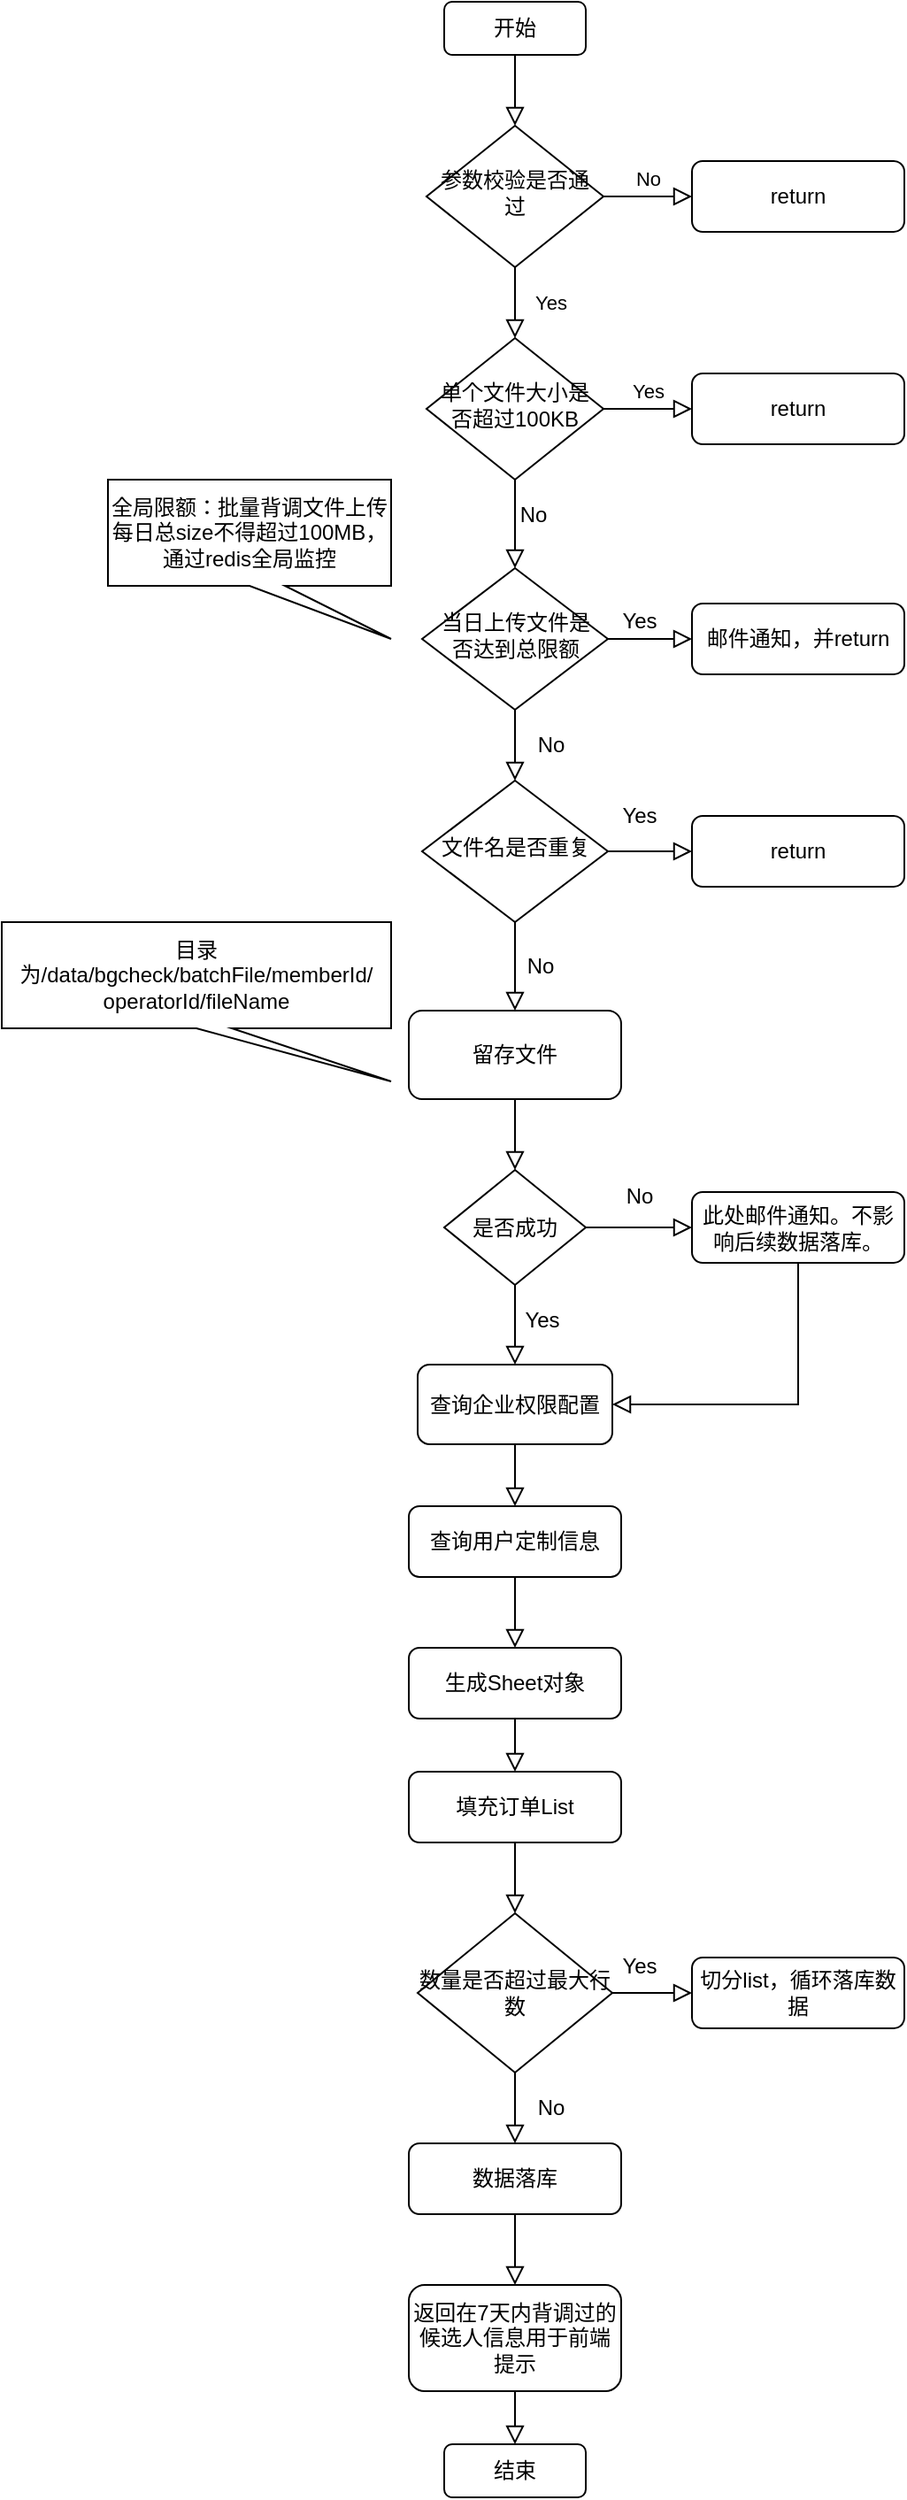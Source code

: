 <mxfile version="15.7.4" type="github">
  <diagram id="C5RBs43oDa-KdzZeNtuy" name="Page-1">
    <mxGraphModel dx="946" dy="623" grid="1" gridSize="10" guides="1" tooltips="1" connect="1" arrows="1" fold="1" page="1" pageScale="1" pageWidth="827" pageHeight="1169" math="0" shadow="0">
      <root>
        <mxCell id="WIyWlLk6GJQsqaUBKTNV-0" />
        <mxCell id="WIyWlLk6GJQsqaUBKTNV-1" parent="WIyWlLk6GJQsqaUBKTNV-0" />
        <mxCell id="WIyWlLk6GJQsqaUBKTNV-4" value="Yes" style="rounded=0;html=1;jettySize=auto;orthogonalLoop=1;fontSize=11;endArrow=block;endFill=0;endSize=8;strokeWidth=1;shadow=0;labelBackgroundColor=none;edgeStyle=orthogonalEdgeStyle;" parent="WIyWlLk6GJQsqaUBKTNV-1" source="WIyWlLk6GJQsqaUBKTNV-6" target="WIyWlLk6GJQsqaUBKTNV-10" edge="1">
          <mxGeometry y="20" relative="1" as="geometry">
            <mxPoint as="offset" />
          </mxGeometry>
        </mxCell>
        <mxCell id="WIyWlLk6GJQsqaUBKTNV-5" value="No" style="edgeStyle=orthogonalEdgeStyle;rounded=0;html=1;jettySize=auto;orthogonalLoop=1;fontSize=11;endArrow=block;endFill=0;endSize=8;strokeWidth=1;shadow=0;labelBackgroundColor=none;" parent="WIyWlLk6GJQsqaUBKTNV-1" source="WIyWlLk6GJQsqaUBKTNV-6" target="WIyWlLk6GJQsqaUBKTNV-7" edge="1">
          <mxGeometry y="10" relative="1" as="geometry">
            <mxPoint as="offset" />
          </mxGeometry>
        </mxCell>
        <mxCell id="WIyWlLk6GJQsqaUBKTNV-6" value="参数校验是否通过" style="rhombus;whiteSpace=wrap;html=1;shadow=0;fontFamily=Helvetica;fontSize=12;align=center;strokeWidth=1;spacing=6;spacingTop=-4;" parent="WIyWlLk6GJQsqaUBKTNV-1" vertex="1">
          <mxGeometry x="350" y="100" width="100" height="80" as="geometry" />
        </mxCell>
        <mxCell id="WIyWlLk6GJQsqaUBKTNV-7" value="return" style="rounded=1;whiteSpace=wrap;html=1;fontSize=12;glass=0;strokeWidth=1;shadow=0;" parent="WIyWlLk6GJQsqaUBKTNV-1" vertex="1">
          <mxGeometry x="500" y="120" width="120" height="40" as="geometry" />
        </mxCell>
        <mxCell id="WIyWlLk6GJQsqaUBKTNV-9" value="Yes" style="edgeStyle=orthogonalEdgeStyle;rounded=0;html=1;jettySize=auto;orthogonalLoop=1;fontSize=11;endArrow=block;endFill=0;endSize=8;strokeWidth=1;shadow=0;labelBackgroundColor=none;" parent="WIyWlLk6GJQsqaUBKTNV-1" source="WIyWlLk6GJQsqaUBKTNV-10" target="WIyWlLk6GJQsqaUBKTNV-12" edge="1">
          <mxGeometry y="10" relative="1" as="geometry">
            <mxPoint as="offset" />
          </mxGeometry>
        </mxCell>
        <mxCell id="9Zn08CkaO5sWKig1gGfh-5" value="" style="edgeStyle=orthogonalEdgeStyle;curved=1;orthogonalLoop=1;jettySize=auto;html=1;endArrow=block;endFill=0;endSize=8;" edge="1" parent="WIyWlLk6GJQsqaUBKTNV-1" source="WIyWlLk6GJQsqaUBKTNV-10" target="9Zn08CkaO5sWKig1gGfh-4">
          <mxGeometry relative="1" as="geometry" />
        </mxCell>
        <mxCell id="WIyWlLk6GJQsqaUBKTNV-10" value="单个文件大小是否超过100KB" style="rhombus;whiteSpace=wrap;html=1;shadow=0;fontFamily=Helvetica;fontSize=12;align=center;strokeWidth=1;spacing=6;spacingTop=-4;" parent="WIyWlLk6GJQsqaUBKTNV-1" vertex="1">
          <mxGeometry x="350" y="220" width="100" height="80" as="geometry" />
        </mxCell>
        <mxCell id="WIyWlLk6GJQsqaUBKTNV-12" value="return" style="rounded=1;whiteSpace=wrap;html=1;fontSize=12;glass=0;strokeWidth=1;shadow=0;" parent="WIyWlLk6GJQsqaUBKTNV-1" vertex="1">
          <mxGeometry x="500" y="240" width="120" height="40" as="geometry" />
        </mxCell>
        <mxCell id="9Zn08CkaO5sWKig1gGfh-1" style="edgeStyle=orthogonalEdgeStyle;rounded=0;orthogonalLoop=1;jettySize=auto;html=1;exitX=0.5;exitY=1;exitDx=0;exitDy=0;endArrow=block;endFill=0;endSize=8;" edge="1" parent="WIyWlLk6GJQsqaUBKTNV-1" source="9Zn08CkaO5sWKig1gGfh-0" target="WIyWlLk6GJQsqaUBKTNV-6">
          <mxGeometry relative="1" as="geometry">
            <mxPoint x="400" y="90" as="targetPoint" />
          </mxGeometry>
        </mxCell>
        <mxCell id="9Zn08CkaO5sWKig1gGfh-0" value="开始" style="rounded=1;whiteSpace=wrap;html=1;" vertex="1" parent="WIyWlLk6GJQsqaUBKTNV-1">
          <mxGeometry x="360" y="30" width="80" height="30" as="geometry" />
        </mxCell>
        <mxCell id="9Zn08CkaO5sWKig1gGfh-14" value="" style="edgeStyle=orthogonalEdgeStyle;curved=1;orthogonalLoop=1;jettySize=auto;html=1;endArrow=block;endFill=0;endSize=8;" edge="1" parent="WIyWlLk6GJQsqaUBKTNV-1" source="9Zn08CkaO5sWKig1gGfh-4" target="9Zn08CkaO5sWKig1gGfh-11">
          <mxGeometry relative="1" as="geometry" />
        </mxCell>
        <mxCell id="9Zn08CkaO5sWKig1gGfh-17" value="" style="edgeStyle=orthogonalEdgeStyle;curved=1;orthogonalLoop=1;jettySize=auto;html=1;endArrow=block;endFill=0;endSize=8;exitX=0.5;exitY=1;exitDx=0;exitDy=0;" edge="1" parent="WIyWlLk6GJQsqaUBKTNV-1" source="9Zn08CkaO5sWKig1gGfh-39" target="9Zn08CkaO5sWKig1gGfh-16">
          <mxGeometry relative="1" as="geometry">
            <mxPoint x="400" y="560" as="sourcePoint" />
          </mxGeometry>
        </mxCell>
        <mxCell id="9Zn08CkaO5sWKig1gGfh-37" value="" style="edgeStyle=orthogonalEdgeStyle;rounded=0;orthogonalLoop=1;jettySize=auto;html=1;endArrow=block;endFill=0;endSize=8;" edge="1" parent="WIyWlLk6GJQsqaUBKTNV-1" source="9Zn08CkaO5sWKig1gGfh-4">
          <mxGeometry relative="1" as="geometry">
            <mxPoint x="400" y="470" as="targetPoint" />
          </mxGeometry>
        </mxCell>
        <mxCell id="9Zn08CkaO5sWKig1gGfh-4" value="当日上传文件是否达到总限额" style="rhombus;whiteSpace=wrap;html=1;shadow=0;strokeWidth=1;spacing=6;spacingTop=-4;" vertex="1" parent="WIyWlLk6GJQsqaUBKTNV-1">
          <mxGeometry x="347.5" y="350" width="105" height="80" as="geometry" />
        </mxCell>
        <mxCell id="9Zn08CkaO5sWKig1gGfh-7" value="No" style="text;html=1;align=center;verticalAlign=middle;resizable=0;points=[];autosize=1;strokeColor=none;fillColor=none;" vertex="1" parent="WIyWlLk6GJQsqaUBKTNV-1">
          <mxGeometry x="395" y="310" width="30" height="20" as="geometry" />
        </mxCell>
        <mxCell id="9Zn08CkaO5sWKig1gGfh-11" value="邮件通知，并return" style="rounded=1;whiteSpace=wrap;html=1;fontSize=12;glass=0;strokeWidth=1;shadow=0;" vertex="1" parent="WIyWlLk6GJQsqaUBKTNV-1">
          <mxGeometry x="500" y="370" width="120" height="40" as="geometry" />
        </mxCell>
        <mxCell id="9Zn08CkaO5sWKig1gGfh-15" value="Yes" style="text;html=1;align=center;verticalAlign=middle;resizable=0;points=[];autosize=1;strokeColor=none;fillColor=none;" vertex="1" parent="WIyWlLk6GJQsqaUBKTNV-1">
          <mxGeometry x="450" y="370" width="40" height="20" as="geometry" />
        </mxCell>
        <mxCell id="9Zn08CkaO5sWKig1gGfh-28" value="" style="edgeStyle=orthogonalEdgeStyle;curved=1;orthogonalLoop=1;jettySize=auto;html=1;endArrow=block;endFill=0;endSize=8;" edge="1" parent="WIyWlLk6GJQsqaUBKTNV-1" source="9Zn08CkaO5sWKig1gGfh-16" target="9Zn08CkaO5sWKig1gGfh-27">
          <mxGeometry relative="1" as="geometry" />
        </mxCell>
        <mxCell id="9Zn08CkaO5sWKig1gGfh-16" value="留存文件" style="rounded=1;whiteSpace=wrap;html=1;" vertex="1" parent="WIyWlLk6GJQsqaUBKTNV-1">
          <mxGeometry x="340" y="600" width="120" height="50" as="geometry" />
        </mxCell>
        <mxCell id="9Zn08CkaO5sWKig1gGfh-18" value="No" style="text;html=1;align=center;verticalAlign=middle;resizable=0;points=[];autosize=1;strokeColor=none;fillColor=none;" vertex="1" parent="WIyWlLk6GJQsqaUBKTNV-1">
          <mxGeometry x="399" y="564.5" width="30" height="20" as="geometry" />
        </mxCell>
        <mxCell id="9Zn08CkaO5sWKig1gGfh-20" value="全局限额：批量背调文件上传每日总size不得超过100MB，通过redis全局监控" style="shape=callout;whiteSpace=wrap;html=1;perimeter=calloutPerimeter;position2=1;" vertex="1" parent="WIyWlLk6GJQsqaUBKTNV-1">
          <mxGeometry x="170" y="300" width="160" height="90" as="geometry" />
        </mxCell>
        <mxCell id="9Zn08CkaO5sWKig1gGfh-21" value="目录为/data/bgcheck/batchFile/memberId/&lt;br&gt;operatorId/fileName" style="shape=callout;whiteSpace=wrap;html=1;perimeter=calloutPerimeter;position2=1;" vertex="1" parent="WIyWlLk6GJQsqaUBKTNV-1">
          <mxGeometry x="110" y="550" width="220" height="90" as="geometry" />
        </mxCell>
        <mxCell id="9Zn08CkaO5sWKig1gGfh-30" value="" style="edgeStyle=orthogonalEdgeStyle;curved=1;orthogonalLoop=1;jettySize=auto;html=1;endArrow=block;endFill=0;endSize=8;" edge="1" parent="WIyWlLk6GJQsqaUBKTNV-1" source="9Zn08CkaO5sWKig1gGfh-27" target="9Zn08CkaO5sWKig1gGfh-29">
          <mxGeometry relative="1" as="geometry" />
        </mxCell>
        <mxCell id="9Zn08CkaO5sWKig1gGfh-33" value="" style="edgeStyle=orthogonalEdgeStyle;curved=1;orthogonalLoop=1;jettySize=auto;html=1;endArrow=block;endFill=0;endSize=8;" edge="1" parent="WIyWlLk6GJQsqaUBKTNV-1" source="9Zn08CkaO5sWKig1gGfh-27" target="9Zn08CkaO5sWKig1gGfh-32">
          <mxGeometry relative="1" as="geometry" />
        </mxCell>
        <mxCell id="9Zn08CkaO5sWKig1gGfh-27" value="是否成功" style="rhombus;whiteSpace=wrap;html=1;" vertex="1" parent="WIyWlLk6GJQsqaUBKTNV-1">
          <mxGeometry x="360" y="690" width="80" height="65" as="geometry" />
        </mxCell>
        <mxCell id="9Zn08CkaO5sWKig1gGfh-35" style="edgeStyle=orthogonalEdgeStyle;orthogonalLoop=1;jettySize=auto;html=1;exitX=0.5;exitY=1;exitDx=0;exitDy=0;entryX=1;entryY=0.5;entryDx=0;entryDy=0;endArrow=block;endFill=0;endSize=8;rounded=0;" edge="1" parent="WIyWlLk6GJQsqaUBKTNV-1" source="9Zn08CkaO5sWKig1gGfh-29" target="9Zn08CkaO5sWKig1gGfh-32">
          <mxGeometry relative="1" as="geometry" />
        </mxCell>
        <mxCell id="9Zn08CkaO5sWKig1gGfh-29" value="此处邮件通知。不影响后续数据落库。" style="rounded=1;whiteSpace=wrap;html=1;fontSize=12;glass=0;strokeWidth=1;shadow=0;" vertex="1" parent="WIyWlLk6GJQsqaUBKTNV-1">
          <mxGeometry x="500" y="702.5" width="120" height="40" as="geometry" />
        </mxCell>
        <mxCell id="9Zn08CkaO5sWKig1gGfh-31" value="No" style="text;html=1;align=center;verticalAlign=middle;resizable=0;points=[];autosize=1;strokeColor=none;fillColor=none;" vertex="1" parent="WIyWlLk6GJQsqaUBKTNV-1">
          <mxGeometry x="455" y="695" width="30" height="20" as="geometry" />
        </mxCell>
        <mxCell id="9Zn08CkaO5sWKig1gGfh-45" value="" style="edgeStyle=orthogonalEdgeStyle;rounded=0;orthogonalLoop=1;jettySize=auto;html=1;endArrow=block;endFill=0;endSize=8;" edge="1" parent="WIyWlLk6GJQsqaUBKTNV-1" source="9Zn08CkaO5sWKig1gGfh-32" target="9Zn08CkaO5sWKig1gGfh-44">
          <mxGeometry relative="1" as="geometry" />
        </mxCell>
        <mxCell id="9Zn08CkaO5sWKig1gGfh-32" value="查询企业权限配置" style="rounded=1;whiteSpace=wrap;html=1;" vertex="1" parent="WIyWlLk6GJQsqaUBKTNV-1">
          <mxGeometry x="345" y="800" width="110" height="45" as="geometry" />
        </mxCell>
        <mxCell id="9Zn08CkaO5sWKig1gGfh-34" value="Yes" style="text;html=1;align=center;verticalAlign=middle;resizable=0;points=[];autosize=1;strokeColor=none;fillColor=none;" vertex="1" parent="WIyWlLk6GJQsqaUBKTNV-1">
          <mxGeometry x="395" y="765" width="40" height="20" as="geometry" />
        </mxCell>
        <mxCell id="9Zn08CkaO5sWKig1gGfh-38" value="No" style="text;html=1;align=center;verticalAlign=middle;resizable=0;points=[];autosize=1;strokeColor=none;fillColor=none;" vertex="1" parent="WIyWlLk6GJQsqaUBKTNV-1">
          <mxGeometry x="405" y="440" width="30" height="20" as="geometry" />
        </mxCell>
        <mxCell id="9Zn08CkaO5sWKig1gGfh-41" value="" style="edgeStyle=orthogonalEdgeStyle;rounded=0;orthogonalLoop=1;jettySize=auto;html=1;endArrow=block;endFill=0;endSize=8;" edge="1" parent="WIyWlLk6GJQsqaUBKTNV-1" source="9Zn08CkaO5sWKig1gGfh-39" target="9Zn08CkaO5sWKig1gGfh-40">
          <mxGeometry relative="1" as="geometry" />
        </mxCell>
        <mxCell id="9Zn08CkaO5sWKig1gGfh-39" value="文件名是否重复" style="rhombus;whiteSpace=wrap;html=1;shadow=0;strokeWidth=1;spacing=6;spacingTop=-4;" vertex="1" parent="WIyWlLk6GJQsqaUBKTNV-1">
          <mxGeometry x="347.5" y="470" width="105" height="80" as="geometry" />
        </mxCell>
        <mxCell id="9Zn08CkaO5sWKig1gGfh-40" value="return" style="rounded=1;whiteSpace=wrap;html=1;fontSize=12;glass=0;strokeWidth=1;shadow=0;" vertex="1" parent="WIyWlLk6GJQsqaUBKTNV-1">
          <mxGeometry x="500" y="490" width="120" height="40" as="geometry" />
        </mxCell>
        <mxCell id="9Zn08CkaO5sWKig1gGfh-42" value="Yes" style="text;html=1;align=center;verticalAlign=middle;resizable=0;points=[];autosize=1;strokeColor=none;fillColor=none;" vertex="1" parent="WIyWlLk6GJQsqaUBKTNV-1">
          <mxGeometry x="450" y="480" width="40" height="20" as="geometry" />
        </mxCell>
        <mxCell id="9Zn08CkaO5sWKig1gGfh-47" value="" style="edgeStyle=orthogonalEdgeStyle;rounded=0;orthogonalLoop=1;jettySize=auto;html=1;endArrow=block;endFill=0;endSize=8;" edge="1" parent="WIyWlLk6GJQsqaUBKTNV-1" source="9Zn08CkaO5sWKig1gGfh-44" target="9Zn08CkaO5sWKig1gGfh-46">
          <mxGeometry relative="1" as="geometry" />
        </mxCell>
        <mxCell id="9Zn08CkaO5sWKig1gGfh-44" value="查询用户定制信息" style="rounded=1;whiteSpace=wrap;html=1;" vertex="1" parent="WIyWlLk6GJQsqaUBKTNV-1">
          <mxGeometry x="340" y="880" width="120" height="40" as="geometry" />
        </mxCell>
        <mxCell id="9Zn08CkaO5sWKig1gGfh-49" value="" style="edgeStyle=orthogonalEdgeStyle;rounded=0;orthogonalLoop=1;jettySize=auto;html=1;endArrow=block;endFill=0;endSize=8;" edge="1" parent="WIyWlLk6GJQsqaUBKTNV-1" source="9Zn08CkaO5sWKig1gGfh-46" target="9Zn08CkaO5sWKig1gGfh-48">
          <mxGeometry relative="1" as="geometry" />
        </mxCell>
        <mxCell id="9Zn08CkaO5sWKig1gGfh-46" value="生成Sheet对象" style="rounded=1;whiteSpace=wrap;html=1;" vertex="1" parent="WIyWlLk6GJQsqaUBKTNV-1">
          <mxGeometry x="340" y="960" width="120" height="40" as="geometry" />
        </mxCell>
        <mxCell id="9Zn08CkaO5sWKig1gGfh-53" value="" style="edgeStyle=orthogonalEdgeStyle;rounded=0;orthogonalLoop=1;jettySize=auto;html=1;endArrow=block;endFill=0;endSize=8;" edge="1" parent="WIyWlLk6GJQsqaUBKTNV-1" source="9Zn08CkaO5sWKig1gGfh-48" target="9Zn08CkaO5sWKig1gGfh-52">
          <mxGeometry relative="1" as="geometry" />
        </mxCell>
        <mxCell id="9Zn08CkaO5sWKig1gGfh-48" value="填充订单List" style="whiteSpace=wrap;html=1;rounded=1;" vertex="1" parent="WIyWlLk6GJQsqaUBKTNV-1">
          <mxGeometry x="340" y="1030" width="120" height="40" as="geometry" />
        </mxCell>
        <mxCell id="9Zn08CkaO5sWKig1gGfh-55" value="" style="edgeStyle=orthogonalEdgeStyle;rounded=0;orthogonalLoop=1;jettySize=auto;html=1;endArrow=block;endFill=0;endSize=8;" edge="1" parent="WIyWlLk6GJQsqaUBKTNV-1" source="9Zn08CkaO5sWKig1gGfh-52" target="9Zn08CkaO5sWKig1gGfh-54">
          <mxGeometry relative="1" as="geometry" />
        </mxCell>
        <mxCell id="9Zn08CkaO5sWKig1gGfh-58" value="" style="edgeStyle=orthogonalEdgeStyle;rounded=0;orthogonalLoop=1;jettySize=auto;html=1;endArrow=block;endFill=0;endSize=8;" edge="1" parent="WIyWlLk6GJQsqaUBKTNV-1" source="9Zn08CkaO5sWKig1gGfh-52" target="9Zn08CkaO5sWKig1gGfh-57">
          <mxGeometry relative="1" as="geometry" />
        </mxCell>
        <mxCell id="9Zn08CkaO5sWKig1gGfh-52" value="数量是否超过最大行数" style="rhombus;whiteSpace=wrap;html=1;" vertex="1" parent="WIyWlLk6GJQsqaUBKTNV-1">
          <mxGeometry x="345" y="1110" width="110" height="90" as="geometry" />
        </mxCell>
        <mxCell id="9Zn08CkaO5sWKig1gGfh-54" value="切分list，循环落库数据" style="rounded=1;whiteSpace=wrap;html=1;fontSize=12;glass=0;strokeWidth=1;shadow=0;" vertex="1" parent="WIyWlLk6GJQsqaUBKTNV-1">
          <mxGeometry x="500" y="1135" width="120" height="40" as="geometry" />
        </mxCell>
        <mxCell id="9Zn08CkaO5sWKig1gGfh-56" value="Yes" style="text;html=1;align=center;verticalAlign=middle;resizable=0;points=[];autosize=1;strokeColor=none;fillColor=none;" vertex="1" parent="WIyWlLk6GJQsqaUBKTNV-1">
          <mxGeometry x="450" y="1130" width="40" height="20" as="geometry" />
        </mxCell>
        <mxCell id="9Zn08CkaO5sWKig1gGfh-62" value="" style="edgeStyle=orthogonalEdgeStyle;rounded=0;orthogonalLoop=1;jettySize=auto;html=1;endArrow=block;endFill=0;endSize=8;" edge="1" parent="WIyWlLk6GJQsqaUBKTNV-1" source="9Zn08CkaO5sWKig1gGfh-57" target="9Zn08CkaO5sWKig1gGfh-61">
          <mxGeometry relative="1" as="geometry" />
        </mxCell>
        <mxCell id="9Zn08CkaO5sWKig1gGfh-57" value="数据落库" style="whiteSpace=wrap;html=1;rounded=1;" vertex="1" parent="WIyWlLk6GJQsqaUBKTNV-1">
          <mxGeometry x="340" y="1240" width="120" height="40" as="geometry" />
        </mxCell>
        <mxCell id="9Zn08CkaO5sWKig1gGfh-59" value="No" style="text;html=1;align=center;verticalAlign=middle;resizable=0;points=[];autosize=1;strokeColor=none;fillColor=none;" vertex="1" parent="WIyWlLk6GJQsqaUBKTNV-1">
          <mxGeometry x="405" y="1210" width="30" height="20" as="geometry" />
        </mxCell>
        <mxCell id="9Zn08CkaO5sWKig1gGfh-64" value="" style="edgeStyle=orthogonalEdgeStyle;rounded=0;orthogonalLoop=1;jettySize=auto;html=1;endArrow=block;endFill=0;endSize=8;" edge="1" parent="WIyWlLk6GJQsqaUBKTNV-1" source="9Zn08CkaO5sWKig1gGfh-61" target="9Zn08CkaO5sWKig1gGfh-63">
          <mxGeometry relative="1" as="geometry" />
        </mxCell>
        <mxCell id="9Zn08CkaO5sWKig1gGfh-61" value="返回在7天内背调过的候选人信息用于前端提示" style="whiteSpace=wrap;html=1;rounded=1;" vertex="1" parent="WIyWlLk6GJQsqaUBKTNV-1">
          <mxGeometry x="340" y="1320" width="120" height="60" as="geometry" />
        </mxCell>
        <mxCell id="9Zn08CkaO5sWKig1gGfh-63" value="结束" style="rounded=1;whiteSpace=wrap;html=1;" vertex="1" parent="WIyWlLk6GJQsqaUBKTNV-1">
          <mxGeometry x="360" y="1410" width="80" height="30" as="geometry" />
        </mxCell>
      </root>
    </mxGraphModel>
  </diagram>
</mxfile>
